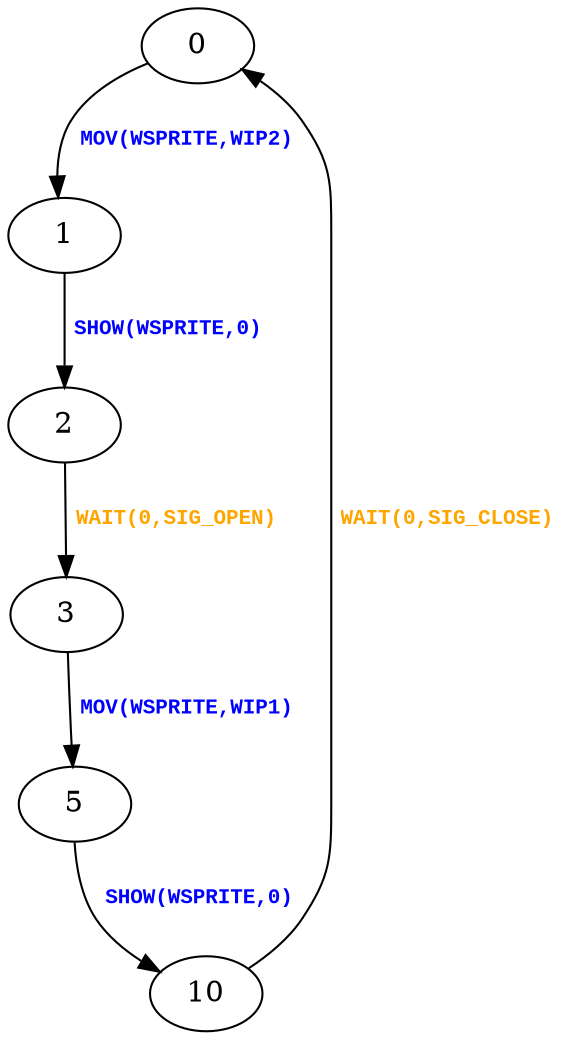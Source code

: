 digraph {
 node [shape=oval];
"0" -> "1"[fontcolor=blue, label=< <table border="0"><tr><td><font face="Courier New" point-size="10"><b>MOV(WSPRITE,WIP2)<br align="left"/></b></font></td></tr>
</table>>];
"1" -> "2"[fontcolor=blue, label=< <table border="0"><tr><td><font face="Courier New" point-size="10"><b>SHOW(WSPRITE,0)<br align="left"/></b></font></td></tr>
</table>>];
"10" -> "0"[fontcolor=orange, label=< <table border="0"><tr><td><font face="Courier New" point-size="10"><b>WAIT(0,SIG_CLOSE)<br align="left"/></b></font></td></tr>
</table>>];
"2" -> "3"[fontcolor=orange, label=< <table border="0"><tr><td><font face="Courier New" point-size="10"><b>WAIT(0,SIG_OPEN)<br align="left"/></b></font></td></tr>
</table>>];
"3" -> "5"[fontcolor=blue, label=< <table border="0"><tr><td><font face="Courier New" point-size="10"><b>MOV(WSPRITE,WIP1)<br align="left"/></b></font></td></tr>
</table>>];
"5" -> "10"[fontcolor=blue, label=< <table border="0"><tr><td><font face="Courier New" point-size="10"><b>SHOW(WSPRITE,0)<br align="left"/></b></font></td></tr>
</table>>];
}
